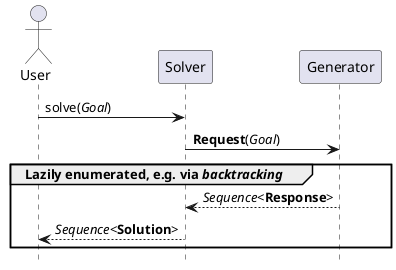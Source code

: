 @startuml
hide footbox

actor User

User -> Solver: solve(//Goal//)

Solver -> Generator: **Request**(//Goal//)

group Lazily enumerated, e.g. via //backtracking//

Solver <-- Generator: //Sequence//<**Response**>

User <-- Solver: //Sequence//<**Solution**>

end
@enduml